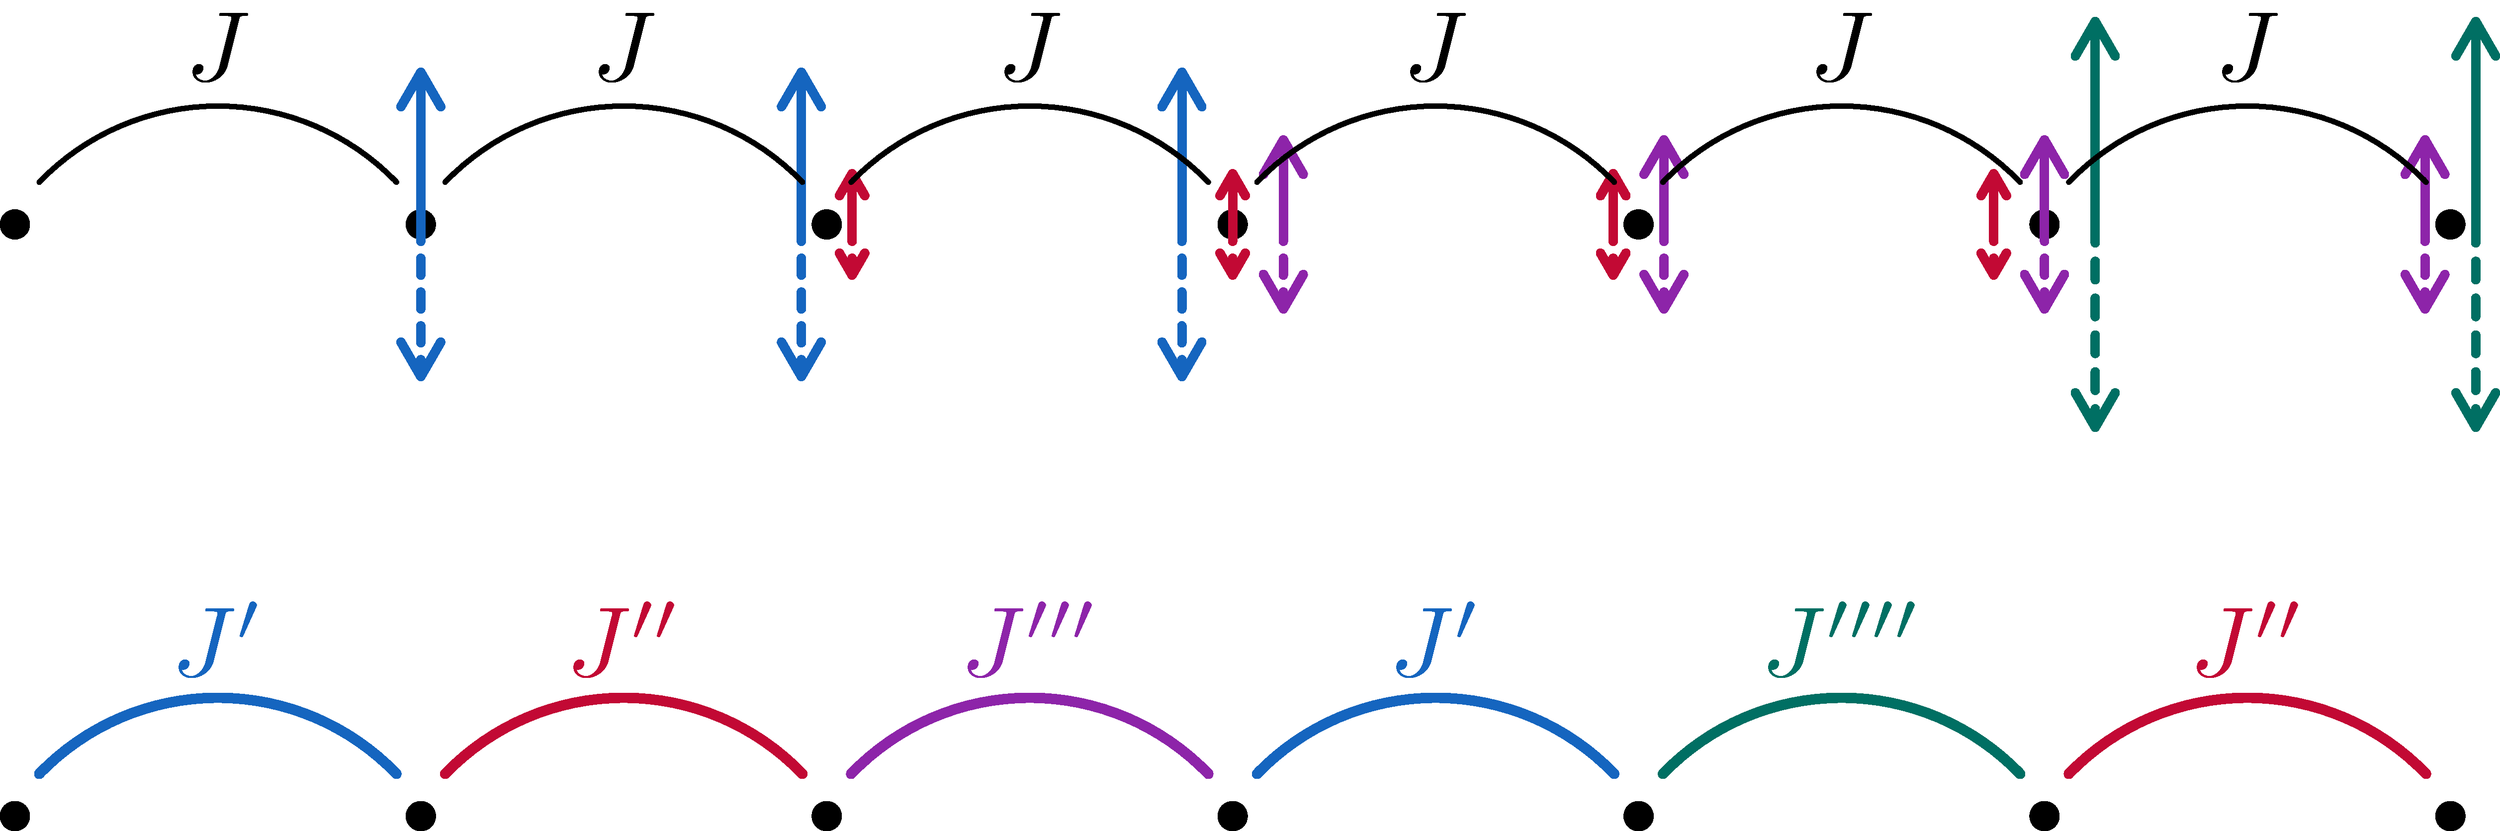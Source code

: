 settings.outformat = "png";
settings.render=20;
defaultpen(fontsize(10pt));
unitsize(3mm);
//size(7cm);

string colour1 = "AD7A99"; // pink
string colour2 = "7CDEDC"; // light blue
string colour3 = "006F63"; // green
string colour4 = "F57F17"; //orange
string colour5 = "0F1980"; //purple

string colour6 = "1565C0";
string colour7 = "C30934";
string colour8 = "8E24AA";



// ~~~~~~~~~~ First Lattice

real lattice_space = 4.8;

for (int i_d = 0; i_d<7; ++i_d)
{
    dot(lattice_space*(i_d, 0));
}

// arrows
real tunnelling_line_height = 1.2;


// shaking arrow
real arrow_height1 = 1.8;
real arrow_height2 = 0.6;
real arrow_height3 = 1;
real arrow_height4 = 2.4;

real shake_halfgap = 0.3;
real[] arrow1_xshifts = {0, 0,-shake_halfgap,-2*shake_halfgap, 0, 0};
real[] arrow2_xshifts = {0,0,shake_halfgap,0,-shake_halfgap,-2*shake_halfgap, 0, 0};
real[] arrow3_xshifts= {0,0,0,2*shake_halfgap,shake_halfgap,0,-shake_halfgap};
real[] arrow4_xshifts = {0,0,0,0,0,2*shake_halfgap, shake_halfgap};

for (int i_d=1; i_d<=3; ++i_d)
{
    draw((i_d*lattice_space+arrow1_xshifts[i_d],0) -- (i_d*lattice_space+arrow1_xshifts[i_d],arrow_height1), p=rgb(colour6)+linewidth(0.9pt), arrow=ArcArrow(SimpleHead, size=4));
    draw((i_d*lattice_space+arrow1_xshifts[i_d],0) -- (i_d*lattice_space+arrow1_xshifts[i_d],-arrow_height1), p=rgb(colour6)+linewidth(0.9pt)+linetype("2 2"), arrow=ArcArrow(SimpleHead, size=4));
}
for (int i_d=2; i_d<=5; ++i_d)
{
    draw((i_d*lattice_space+arrow2_xshifts[i_d],0) -- (i_d*lattice_space+arrow2_xshifts[i_d],arrow_height2), p=rgb(colour7)+linewidth(0.9pt), arrow=ArcArrow(SimpleHead, size=4));
    draw((i_d*lattice_space+arrow2_xshifts[i_d],0) -- (i_d*lattice_space+arrow2_xshifts[i_d],-arrow_height2), p=rgb(colour7)+linewidth(0.9pt)+linetype("2 2"), arrow=ArcArrow(SimpleHead, size=4));
}
for (int i_d=3; i_d<=6; ++i_d)
{
    draw((i_d*lattice_space+arrow3_xshifts[i_d],0) -- (i_d*lattice_space+arrow3_xshifts[i_d],arrow_height3), p=rgb(colour8)+linewidth(0.9pt), arrow=ArcArrow(SimpleHead, size=4));
    draw((i_d*lattice_space+arrow3_xshifts[i_d],0) -- (i_d*lattice_space+arrow3_xshifts[i_d],-arrow_height3), p=rgb(colour8)+linewidth(0.9pt)+linetype("2 2"), arrow=ArcArrow(SimpleHead, size=4));
}
for (int i_d=5; i_d<=6; ++i_d)
{
    draw((i_d*lattice_space+arrow4_xshifts[i_d],0) -- (i_d*lattice_space+arrow4_xshifts[i_d],arrow_height4), p=rgb(colour3)+linewidth(0.9pt), arrow=ArcArrow(SimpleHead, size=4));
    draw((i_d*lattice_space+arrow4_xshifts[i_d],0) -- (i_d*lattice_space+arrow4_xshifts[i_d],-arrow_height4), p=rgb(colour3)+linewidth(0.9pt)+linetype("2 2"), arrow=ArcArrow(SimpleHead, size=4));
}



// tunnelling curves
real y0_tunnelling_curve = 0.5;
real y_height_tunnelling_turve = 0.9;
for (int i_t = 0; i_t <6; ++i_t)
{
    draw(((i_t+0.06)*lattice_space, y0_tunnelling_curve) .. ((i_t+0.5)*lattice_space,y_height_tunnelling_turve+ y0_tunnelling_curve) .. ((i_t+1-0.06)*lattice_space, y0_tunnelling_curve));

}

// label J
real y_j_label =y0_tunnelling_curve+y_height_tunnelling_turve+0.7;
for (int i_t = 0; i_t <6; ++i_t)
{
    label("$J$", ((i_t +0.5)*lattice_space, y_j_label),  black);
}


// ~~~~~~ Second Lattice

real y_fig_shift = -7;
pair fig_shift = (0,y_fig_shift);

//dots

for (int i_d = 0; i_d<7; ++i_d)
{
    dot(lattice_space*(i_d, 0)+fig_shift);
}


//J labels
// label("$J'$", (2.5*lattice_space,y_j_label)+fig_shift,  p=rgb(colour4));
// for (int i_t = 0; i_t <2; ++i_t)
// {
//     label("$J$", ((i_t +0.5)*lattice_space, y_j_label)+fig_shift,  black);
// }
// for (int i_t = 3; i_t <5; ++i_t)
// {
//     label("$J$", ((i_t +0.5)*lattice_space, y_j_label)+fig_shift,  black);
// }



real y0_tunnelling_curve_b = y0_tunnelling_curve + y_fig_shift;
// draw((0.3, y0_tunnelling_curve_b) .. (2.5,y_height_tunnelling_turve+ y0_tunnelling_curve_b) .. (4.7, y0_tunnelling_curve_b));
// draw((5.3, y0_tunnelling_curve_b) .. (7.5,y_height_tunnelling_turve+ y0_tunnelling_curve_b) .. (9.7, y0_tunnelling_curve_b));
// draw((10.3, y0_tunnelling_curve_b) .. (12.5,y_height_tunnelling_turve+ y0_tunnelling_curve_b) .. (14.7, y0_tunnelling_curve_b), p=rgb(colour4)+linewidth(1pt));
// draw((15.3, y0_tunnelling_curve_b) .. (17.5,y_height_tunnelling_turve+ y0_tunnelling_curve_b) .. (19.7,y0_tunnelling_curve_b));
// draw((20.3, y0_tunnelling_curve_b) .. (22.5,y_height_tunnelling_turve+ y0_tunnelling_curve_b) .. (24.7,y0_tunnelling_curve_b));
string colours_tun[] = {colour6, colour7, colour8, colour6, colour3, colour7};
string label_tuns[] = {"$J'$","$J''$", "$J'''$", "$J'$", "$J''''$", "$J''$"};
for (int i_t = 0; i_t <=5; ++i_t)
{
    draw(((i_t+0.06)*lattice_space, y0_tunnelling_curve_b) .. ((i_t+0.5)*lattice_space,y_height_tunnelling_turve+ y0_tunnelling_curve_b) .. ((i_t+1-0.06)*lattice_space, y0_tunnelling_curve_b), p=rgb(colours_tun[i_t])+linewidth(1pt));
    label(label_tuns[i_t], ((i_t +0.5)*lattice_space, y_j_label)+fig_shift,  p=rgb(colours_tun[i_t]));
}
